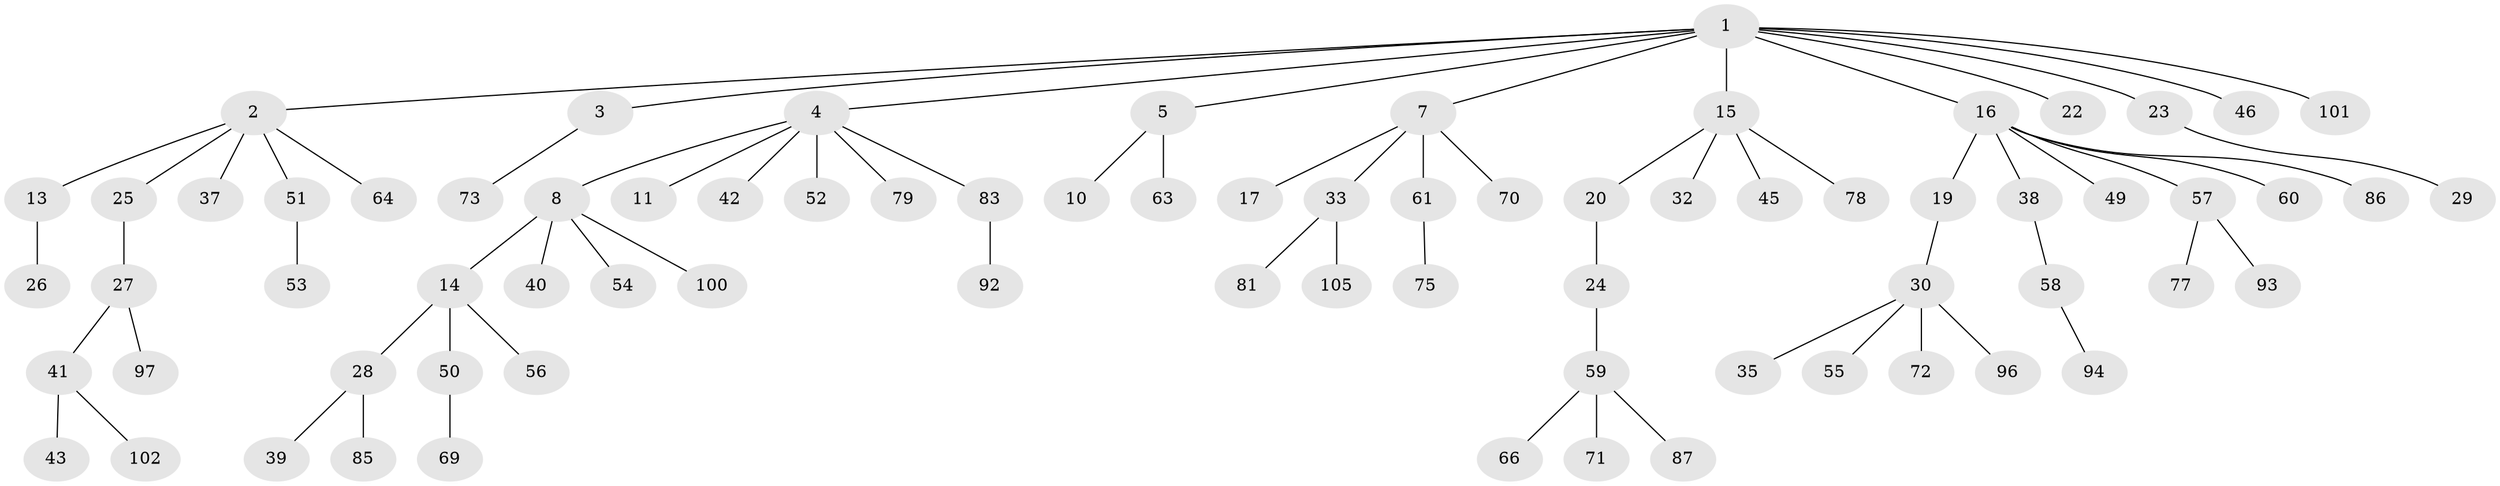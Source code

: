 // Generated by graph-tools (version 1.1) at 2025/52/02/27/25 19:52:12]
// undirected, 76 vertices, 75 edges
graph export_dot {
graph [start="1"]
  node [color=gray90,style=filled];
  1 [super="+36"];
  2 [super="+6"];
  3 [super="+48"];
  4 [super="+18"];
  5 [super="+9"];
  7 [super="+106"];
  8 [super="+12"];
  10;
  11;
  13 [super="+21"];
  14;
  15 [super="+91"];
  16 [super="+34"];
  17;
  19;
  20;
  22;
  23;
  24 [super="+47"];
  25;
  26 [super="+90"];
  27 [super="+107"];
  28 [super="+31"];
  29 [super="+44"];
  30 [super="+88"];
  32;
  33 [super="+74"];
  35;
  37;
  38;
  39;
  40;
  41 [super="+84"];
  42;
  43 [super="+68"];
  45;
  46;
  49;
  50 [super="+104"];
  51 [super="+62"];
  52;
  53;
  54 [super="+82"];
  55;
  56;
  57 [super="+67"];
  58 [super="+80"];
  59 [super="+89"];
  60;
  61;
  63 [super="+65"];
  64 [super="+76"];
  66;
  69;
  70 [super="+99"];
  71;
  72;
  73 [super="+103"];
  75;
  77;
  78;
  79;
  81;
  83;
  85;
  86;
  87;
  92 [super="+98"];
  93;
  94 [super="+95"];
  96;
  97;
  100;
  101;
  102;
  105;
  1 -- 2;
  1 -- 3;
  1 -- 4;
  1 -- 5;
  1 -- 7;
  1 -- 15;
  1 -- 16;
  1 -- 22;
  1 -- 23;
  1 -- 101;
  1 -- 46;
  2 -- 13;
  2 -- 25;
  2 -- 51;
  2 -- 64;
  2 -- 37;
  3 -- 73;
  4 -- 8;
  4 -- 11;
  4 -- 52;
  4 -- 42;
  4 -- 83;
  4 -- 79;
  5 -- 10;
  5 -- 63;
  7 -- 17;
  7 -- 33;
  7 -- 61;
  7 -- 70;
  8 -- 40;
  8 -- 54;
  8 -- 100;
  8 -- 14;
  13 -- 26;
  14 -- 28;
  14 -- 50;
  14 -- 56;
  15 -- 20;
  15 -- 32;
  15 -- 45;
  15 -- 78;
  16 -- 19;
  16 -- 38;
  16 -- 49;
  16 -- 57;
  16 -- 60;
  16 -- 86;
  19 -- 30;
  20 -- 24;
  23 -- 29;
  24 -- 59;
  25 -- 27;
  27 -- 41;
  27 -- 97;
  28 -- 85;
  28 -- 39;
  30 -- 35;
  30 -- 55;
  30 -- 72;
  30 -- 96;
  33 -- 81;
  33 -- 105;
  38 -- 58;
  41 -- 43;
  41 -- 102;
  50 -- 69;
  51 -- 53;
  57 -- 77;
  57 -- 93;
  58 -- 94;
  59 -- 66;
  59 -- 71;
  59 -- 87;
  61 -- 75;
  83 -- 92;
}
